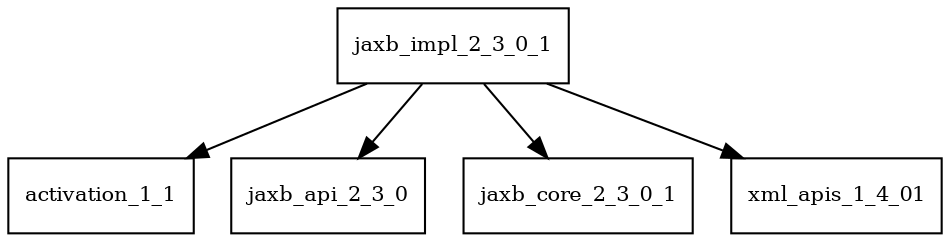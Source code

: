 digraph jaxb_impl_2_3_0_1_dependencies {
  node [shape = box, fontsize=10.0];
  jaxb_impl_2_3_0_1 -> activation_1_1;
  jaxb_impl_2_3_0_1 -> jaxb_api_2_3_0;
  jaxb_impl_2_3_0_1 -> jaxb_core_2_3_0_1;
  jaxb_impl_2_3_0_1 -> xml_apis_1_4_01;
}
